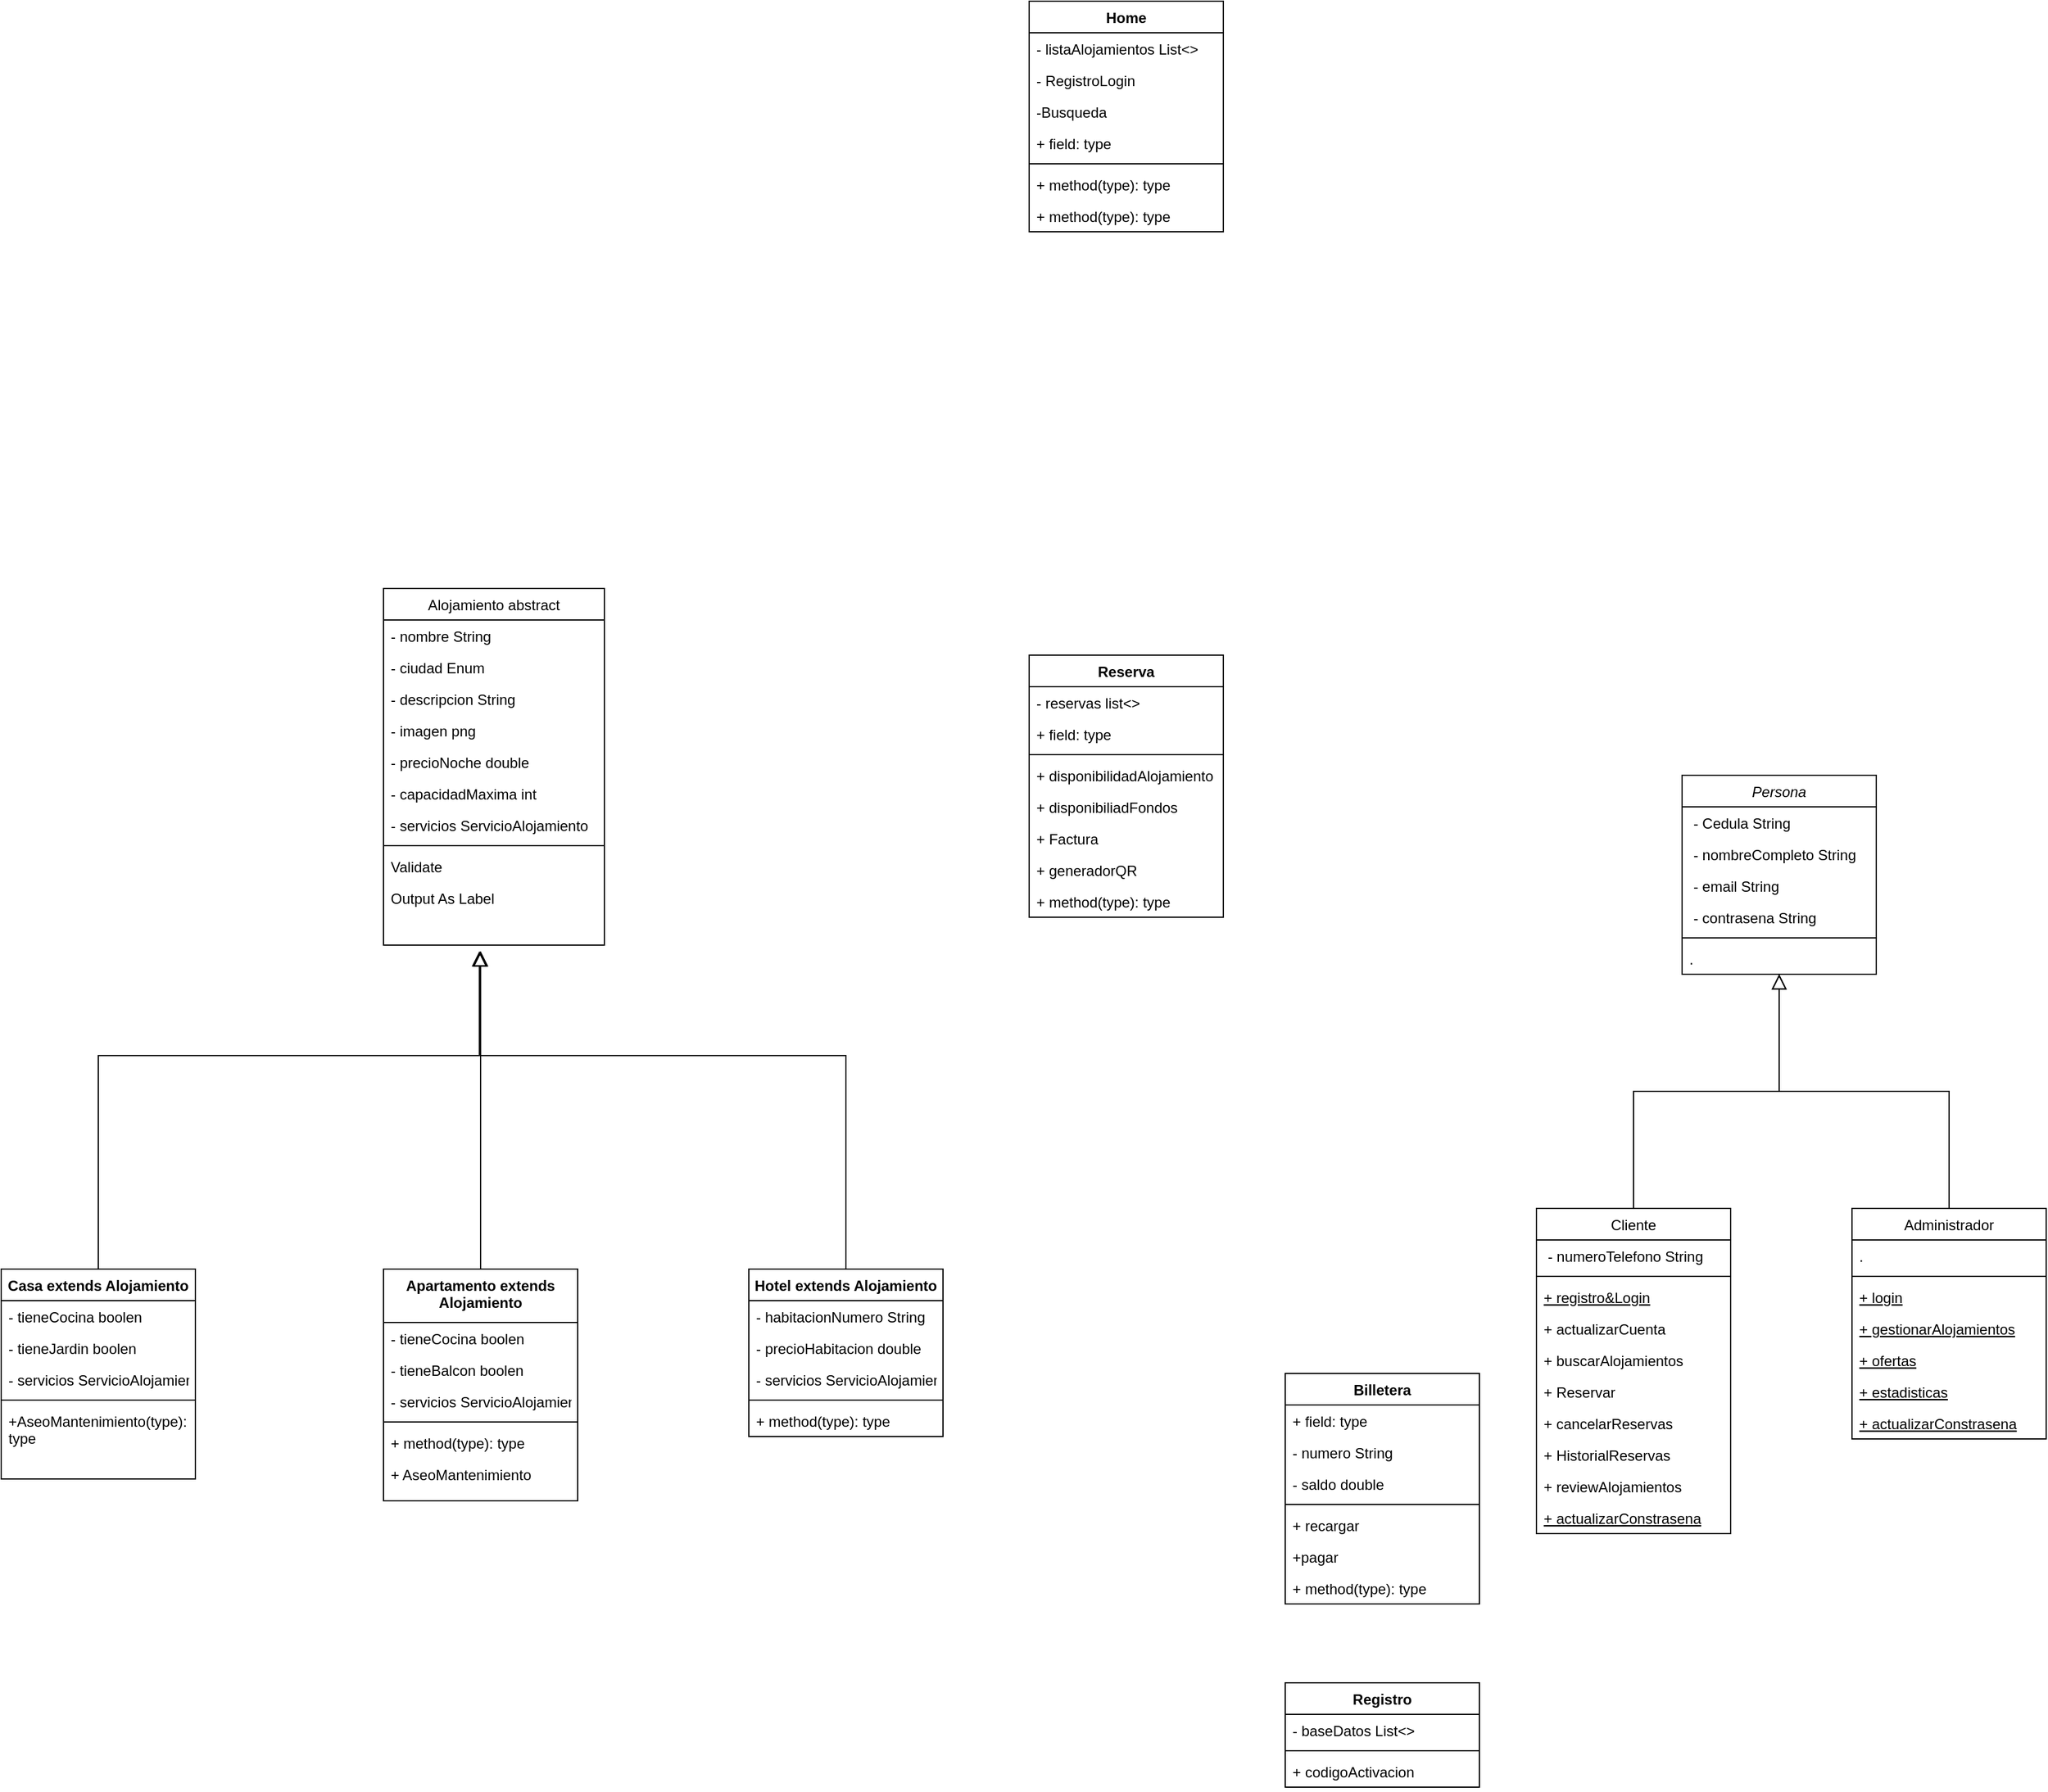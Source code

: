 <mxfile version="24.7.8">
  <diagram id="C5RBs43oDa-KdzZeNtuy" name="Page-1">
    <mxGraphModel dx="2135" dy="1322" grid="1" gridSize="11" guides="1" tooltips="1" connect="1" arrows="1" fold="1" page="0" pageScale="1.5" pageWidth="827" pageHeight="1169" math="0" shadow="0">
      <root>
        <mxCell id="WIyWlLk6GJQsqaUBKTNV-0" />
        <mxCell id="WIyWlLk6GJQsqaUBKTNV-1" parent="WIyWlLk6GJQsqaUBKTNV-0" />
        <mxCell id="zkfFHV4jXpPFQw0GAbJ--0" value="Persona" style="swimlane;fontStyle=2;align=center;verticalAlign=top;childLayout=stackLayout;horizontal=1;startSize=26;horizontalStack=0;resizeParent=1;resizeLast=0;collapsible=1;marginBottom=0;rounded=0;shadow=0;strokeWidth=1;" parent="WIyWlLk6GJQsqaUBKTNV-1" vertex="1">
          <mxGeometry x="461" y="253" width="160" height="164" as="geometry">
            <mxRectangle x="230" y="140" width="160" height="26" as="alternateBounds" />
          </mxGeometry>
        </mxCell>
        <mxCell id="PsDZZmwIJEo1qjCj8Rl1-19" value=" - Cedula String " style="text;align=left;verticalAlign=top;spacingLeft=4;spacingRight=4;overflow=hidden;rotatable=0;points=[[0,0.5],[1,0.5]];portConstraint=eastwest;" parent="zkfFHV4jXpPFQw0GAbJ--0" vertex="1">
          <mxGeometry y="26" width="160" height="26" as="geometry" />
        </mxCell>
        <mxCell id="PsDZZmwIJEo1qjCj8Rl1-20" value=" - nombreCompleto String " style="text;align=left;verticalAlign=top;spacingLeft=4;spacingRight=4;overflow=hidden;rotatable=0;points=[[0,0.5],[1,0.5]];portConstraint=eastwest;" parent="zkfFHV4jXpPFQw0GAbJ--0" vertex="1">
          <mxGeometry y="52" width="160" height="26" as="geometry" />
        </mxCell>
        <mxCell id="PsDZZmwIJEo1qjCj8Rl1-22" value=" - email String " style="text;align=left;verticalAlign=top;spacingLeft=4;spacingRight=4;overflow=hidden;rotatable=0;points=[[0,0.5],[1,0.5]];portConstraint=eastwest;" parent="zkfFHV4jXpPFQw0GAbJ--0" vertex="1">
          <mxGeometry y="78" width="160" height="26" as="geometry" />
        </mxCell>
        <mxCell id="PsDZZmwIJEo1qjCj8Rl1-23" value=" - contrasena String " style="text;align=left;verticalAlign=top;spacingLeft=4;spacingRight=4;overflow=hidden;rotatable=0;points=[[0,0.5],[1,0.5]];portConstraint=eastwest;" parent="zkfFHV4jXpPFQw0GAbJ--0" vertex="1">
          <mxGeometry y="104" width="160" height="26" as="geometry" />
        </mxCell>
        <mxCell id="zkfFHV4jXpPFQw0GAbJ--4" value="" style="line;html=1;strokeWidth=1;align=left;verticalAlign=middle;spacingTop=-1;spacingLeft=3;spacingRight=3;rotatable=0;labelPosition=right;points=[];portConstraint=eastwest;" parent="zkfFHV4jXpPFQw0GAbJ--0" vertex="1">
          <mxGeometry y="130" width="160" height="8" as="geometry" />
        </mxCell>
        <mxCell id="zkfFHV4jXpPFQw0GAbJ--5" value="." style="text;align=left;verticalAlign=top;spacingLeft=4;spacingRight=4;overflow=hidden;rotatable=0;points=[[0,0.5],[1,0.5]];portConstraint=eastwest;" parent="zkfFHV4jXpPFQw0GAbJ--0" vertex="1">
          <mxGeometry y="138" width="160" height="26" as="geometry" />
        </mxCell>
        <mxCell id="zkfFHV4jXpPFQw0GAbJ--6" value="Cliente" style="swimlane;fontStyle=0;align=center;verticalAlign=top;childLayout=stackLayout;horizontal=1;startSize=26;horizontalStack=0;resizeParent=1;resizeLast=0;collapsible=1;marginBottom=0;rounded=0;shadow=0;strokeWidth=1;" parent="WIyWlLk6GJQsqaUBKTNV-1" vertex="1">
          <mxGeometry x="341" y="610" width="160" height="268" as="geometry">
            <mxRectangle x="130" y="380" width="160" height="26" as="alternateBounds" />
          </mxGeometry>
        </mxCell>
        <mxCell id="PsDZZmwIJEo1qjCj8Rl1-1" value=" - numeroTelefono String " style="text;align=left;verticalAlign=top;spacingLeft=4;spacingRight=4;overflow=hidden;rotatable=0;points=[[0,0.5],[1,0.5]];portConstraint=eastwest;" parent="zkfFHV4jXpPFQw0GAbJ--6" vertex="1">
          <mxGeometry y="26" width="160" height="26" as="geometry" />
        </mxCell>
        <mxCell id="zkfFHV4jXpPFQw0GAbJ--9" value="" style="line;html=1;strokeWidth=1;align=left;verticalAlign=middle;spacingTop=-1;spacingLeft=3;spacingRight=3;rotatable=0;labelPosition=right;points=[];portConstraint=eastwest;" parent="zkfFHV4jXpPFQw0GAbJ--6" vertex="1">
          <mxGeometry y="52" width="160" height="8" as="geometry" />
        </mxCell>
        <mxCell id="zkfFHV4jXpPFQw0GAbJ--10" value="+ registro&amp;Login" style="text;align=left;verticalAlign=top;spacingLeft=4;spacingRight=4;overflow=hidden;rotatable=0;points=[[0,0.5],[1,0.5]];portConstraint=eastwest;fontStyle=4" parent="zkfFHV4jXpPFQw0GAbJ--6" vertex="1">
          <mxGeometry y="60" width="160" height="26" as="geometry" />
        </mxCell>
        <mxCell id="zkfFHV4jXpPFQw0GAbJ--11" value="+ actualizarCuenta" style="text;align=left;verticalAlign=top;spacingLeft=4;spacingRight=4;overflow=hidden;rotatable=0;points=[[0,0.5],[1,0.5]];portConstraint=eastwest;" parent="zkfFHV4jXpPFQw0GAbJ--6" vertex="1">
          <mxGeometry y="86" width="160" height="26" as="geometry" />
        </mxCell>
        <mxCell id="PsDZZmwIJEo1qjCj8Rl1-5" value="+ buscarAlojamientos" style="text;align=left;verticalAlign=top;spacingLeft=4;spacingRight=4;overflow=hidden;rotatable=0;points=[[0,0.5],[1,0.5]];portConstraint=eastwest;" parent="zkfFHV4jXpPFQw0GAbJ--6" vertex="1">
          <mxGeometry y="112" width="160" height="26" as="geometry" />
        </mxCell>
        <mxCell id="PsDZZmwIJEo1qjCj8Rl1-17" value="+ Reservar" style="text;align=left;verticalAlign=top;spacingLeft=4;spacingRight=4;overflow=hidden;rotatable=0;points=[[0,0.5],[1,0.5]];portConstraint=eastwest;" parent="zkfFHV4jXpPFQw0GAbJ--6" vertex="1">
          <mxGeometry y="138" width="160" height="26" as="geometry" />
        </mxCell>
        <mxCell id="PsDZZmwIJEo1qjCj8Rl1-4" value="+ cancelarReservas" style="text;align=left;verticalAlign=top;spacingLeft=4;spacingRight=4;overflow=hidden;rotatable=0;points=[[0,0.5],[1,0.5]];portConstraint=eastwest;" parent="zkfFHV4jXpPFQw0GAbJ--6" vertex="1">
          <mxGeometry y="164" width="160" height="26" as="geometry" />
        </mxCell>
        <mxCell id="PsDZZmwIJEo1qjCj8Rl1-18" value="+ HistorialReservas" style="text;align=left;verticalAlign=top;spacingLeft=4;spacingRight=4;overflow=hidden;rotatable=0;points=[[0,0.5],[1,0.5]];portConstraint=eastwest;" parent="zkfFHV4jXpPFQw0GAbJ--6" vertex="1">
          <mxGeometry y="190" width="160" height="26" as="geometry" />
        </mxCell>
        <mxCell id="PsDZZmwIJEo1qjCj8Rl1-94" value="+ reviewAlojamientos" style="text;align=left;verticalAlign=top;spacingLeft=4;spacingRight=4;overflow=hidden;rotatable=0;points=[[0,0.5],[1,0.5]];portConstraint=eastwest;" parent="zkfFHV4jXpPFQw0GAbJ--6" vertex="1">
          <mxGeometry y="216" width="160" height="26" as="geometry" />
        </mxCell>
        <mxCell id="PsDZZmwIJEo1qjCj8Rl1-95" value="+ actualizarConstrasena" style="text;align=left;verticalAlign=top;spacingLeft=4;spacingRight=4;overflow=hidden;rotatable=0;points=[[0,0.5],[1,0.5]];portConstraint=eastwest;fontStyle=4" parent="zkfFHV4jXpPFQw0GAbJ--6" vertex="1">
          <mxGeometry y="242" width="160" height="26" as="geometry" />
        </mxCell>
        <mxCell id="zkfFHV4jXpPFQw0GAbJ--12" value="" style="endArrow=block;endSize=10;endFill=0;shadow=0;strokeWidth=1;rounded=0;curved=0;edgeStyle=elbowEdgeStyle;elbow=vertical;" parent="WIyWlLk6GJQsqaUBKTNV-1" source="zkfFHV4jXpPFQw0GAbJ--6" target="zkfFHV4jXpPFQw0GAbJ--0" edge="1">
          <mxGeometry width="160" relative="1" as="geometry">
            <mxPoint x="531" y="213" as="sourcePoint" />
            <mxPoint x="531" y="213" as="targetPoint" />
          </mxGeometry>
        </mxCell>
        <mxCell id="zkfFHV4jXpPFQw0GAbJ--13" value="Administrador" style="swimlane;fontStyle=0;align=center;verticalAlign=top;childLayout=stackLayout;horizontal=1;startSize=26;horizontalStack=0;resizeParent=1;resizeLast=0;collapsible=1;marginBottom=0;rounded=0;shadow=0;strokeWidth=1;" parent="WIyWlLk6GJQsqaUBKTNV-1" vertex="1">
          <mxGeometry x="601" y="610" width="160" height="190" as="geometry">
            <mxRectangle x="340" y="380" width="170" height="26" as="alternateBounds" />
          </mxGeometry>
        </mxCell>
        <mxCell id="zkfFHV4jXpPFQw0GAbJ--14" value="." style="text;align=left;verticalAlign=top;spacingLeft=4;spacingRight=4;overflow=hidden;rotatable=0;points=[[0,0.5],[1,0.5]];portConstraint=eastwest;" parent="zkfFHV4jXpPFQw0GAbJ--13" vertex="1">
          <mxGeometry y="26" width="160" height="26" as="geometry" />
        </mxCell>
        <mxCell id="zkfFHV4jXpPFQw0GAbJ--15" value="" style="line;html=1;strokeWidth=1;align=left;verticalAlign=middle;spacingTop=-1;spacingLeft=3;spacingRight=3;rotatable=0;labelPosition=right;points=[];portConstraint=eastwest;" parent="zkfFHV4jXpPFQw0GAbJ--13" vertex="1">
          <mxGeometry y="52" width="160" height="8" as="geometry" />
        </mxCell>
        <mxCell id="PsDZZmwIJEo1qjCj8Rl1-24" value="+ login" style="text;align=left;verticalAlign=top;spacingLeft=4;spacingRight=4;overflow=hidden;rotatable=0;points=[[0,0.5],[1,0.5]];portConstraint=eastwest;fontStyle=4" parent="zkfFHV4jXpPFQw0GAbJ--13" vertex="1">
          <mxGeometry y="60" width="160" height="26" as="geometry" />
        </mxCell>
        <mxCell id="PsDZZmwIJEo1qjCj8Rl1-26" value="+ gestionarAlojamientos" style="text;align=left;verticalAlign=top;spacingLeft=4;spacingRight=4;overflow=hidden;rotatable=0;points=[[0,0.5],[1,0.5]];portConstraint=eastwest;fontStyle=4" parent="zkfFHV4jXpPFQw0GAbJ--13" vertex="1">
          <mxGeometry y="86" width="160" height="26" as="geometry" />
        </mxCell>
        <mxCell id="PsDZZmwIJEo1qjCj8Rl1-25" value="+ ofertas" style="text;align=left;verticalAlign=top;spacingLeft=4;spacingRight=4;overflow=hidden;rotatable=0;points=[[0,0.5],[1,0.5]];portConstraint=eastwest;fontStyle=4" parent="zkfFHV4jXpPFQw0GAbJ--13" vertex="1">
          <mxGeometry y="112" width="160" height="26" as="geometry" />
        </mxCell>
        <mxCell id="PsDZZmwIJEo1qjCj8Rl1-76" value="+ estadisticas" style="text;align=left;verticalAlign=top;spacingLeft=4;spacingRight=4;overflow=hidden;rotatable=0;points=[[0,0.5],[1,0.5]];portConstraint=eastwest;fontStyle=4" parent="zkfFHV4jXpPFQw0GAbJ--13" vertex="1">
          <mxGeometry y="138" width="160" height="26" as="geometry" />
        </mxCell>
        <mxCell id="PsDZZmwIJEo1qjCj8Rl1-85" value="+ actualizarConstrasena" style="text;align=left;verticalAlign=top;spacingLeft=4;spacingRight=4;overflow=hidden;rotatable=0;points=[[0,0.5],[1,0.5]];portConstraint=eastwest;fontStyle=4" parent="zkfFHV4jXpPFQw0GAbJ--13" vertex="1">
          <mxGeometry y="164" width="160" height="26" as="geometry" />
        </mxCell>
        <mxCell id="zkfFHV4jXpPFQw0GAbJ--16" value="" style="endArrow=block;endSize=10;endFill=0;shadow=0;strokeWidth=1;rounded=0;curved=0;edgeStyle=elbowEdgeStyle;elbow=vertical;" parent="WIyWlLk6GJQsqaUBKTNV-1" source="zkfFHV4jXpPFQw0GAbJ--13" target="zkfFHV4jXpPFQw0GAbJ--0" edge="1">
          <mxGeometry width="160" relative="1" as="geometry">
            <mxPoint x="541" y="383" as="sourcePoint" />
            <mxPoint x="641" y="281" as="targetPoint" />
          </mxGeometry>
        </mxCell>
        <mxCell id="zkfFHV4jXpPFQw0GAbJ--17" value="Alojamiento abstract" style="swimlane;fontStyle=0;align=center;verticalAlign=top;childLayout=stackLayout;horizontal=1;startSize=26;horizontalStack=0;resizeParent=1;resizeLast=0;collapsible=1;marginBottom=0;rounded=0;shadow=0;strokeWidth=1;" parent="WIyWlLk6GJQsqaUBKTNV-1" vertex="1">
          <mxGeometry x="-609" y="99" width="182" height="294" as="geometry">
            <mxRectangle x="550" y="140" width="160" height="26" as="alternateBounds" />
          </mxGeometry>
        </mxCell>
        <mxCell id="zkfFHV4jXpPFQw0GAbJ--18" value="- nombre String" style="text;align=left;verticalAlign=top;spacingLeft=4;spacingRight=4;overflow=hidden;rotatable=0;points=[[0,0.5],[1,0.5]];portConstraint=eastwest;" parent="zkfFHV4jXpPFQw0GAbJ--17" vertex="1">
          <mxGeometry y="26" width="182" height="26" as="geometry" />
        </mxCell>
        <mxCell id="zkfFHV4jXpPFQw0GAbJ--19" value="- ciudad Enum" style="text;align=left;verticalAlign=top;spacingLeft=4;spacingRight=4;overflow=hidden;rotatable=0;points=[[0,0.5],[1,0.5]];portConstraint=eastwest;rounded=0;shadow=0;html=0;" parent="zkfFHV4jXpPFQw0GAbJ--17" vertex="1">
          <mxGeometry y="52" width="182" height="26" as="geometry" />
        </mxCell>
        <mxCell id="zkfFHV4jXpPFQw0GAbJ--20" value="- descripcion String" style="text;align=left;verticalAlign=top;spacingLeft=4;spacingRight=4;overflow=hidden;rotatable=0;points=[[0,0.5],[1,0.5]];portConstraint=eastwest;rounded=0;shadow=0;html=0;" parent="zkfFHV4jXpPFQw0GAbJ--17" vertex="1">
          <mxGeometry y="78" width="182" height="26" as="geometry" />
        </mxCell>
        <mxCell id="zkfFHV4jXpPFQw0GAbJ--21" value="- imagen png" style="text;align=left;verticalAlign=top;spacingLeft=4;spacingRight=4;overflow=hidden;rotatable=0;points=[[0,0.5],[1,0.5]];portConstraint=eastwest;rounded=0;shadow=0;html=0;" parent="zkfFHV4jXpPFQw0GAbJ--17" vertex="1">
          <mxGeometry y="104" width="182" height="26" as="geometry" />
        </mxCell>
        <mxCell id="zkfFHV4jXpPFQw0GAbJ--22" value="- precioNoche double" style="text;align=left;verticalAlign=top;spacingLeft=4;spacingRight=4;overflow=hidden;rotatable=0;points=[[0,0.5],[1,0.5]];portConstraint=eastwest;rounded=0;shadow=0;html=0;" parent="zkfFHV4jXpPFQw0GAbJ--17" vertex="1">
          <mxGeometry y="130" width="182" height="26" as="geometry" />
        </mxCell>
        <mxCell id="PsDZZmwIJEo1qjCj8Rl1-31" value="- capacidadMaxima int" style="text;align=left;verticalAlign=top;spacingLeft=4;spacingRight=4;overflow=hidden;rotatable=0;points=[[0,0.5],[1,0.5]];portConstraint=eastwest;rounded=0;shadow=0;html=0;" parent="zkfFHV4jXpPFQw0GAbJ--17" vertex="1">
          <mxGeometry y="156" width="182" height="26" as="geometry" />
        </mxCell>
        <mxCell id="PsDZZmwIJEo1qjCj8Rl1-32" value="- servicios ServicioAlojamiento" style="text;align=left;verticalAlign=top;spacingLeft=4;spacingRight=4;overflow=hidden;rotatable=0;points=[[0,0.5],[1,0.5]];portConstraint=eastwest;rounded=0;shadow=0;html=0;" parent="zkfFHV4jXpPFQw0GAbJ--17" vertex="1">
          <mxGeometry y="182" width="182" height="26" as="geometry" />
        </mxCell>
        <mxCell id="zkfFHV4jXpPFQw0GAbJ--23" value="" style="line;html=1;strokeWidth=1;align=left;verticalAlign=middle;spacingTop=-1;spacingLeft=3;spacingRight=3;rotatable=0;labelPosition=right;points=[];portConstraint=eastwest;" parent="zkfFHV4jXpPFQw0GAbJ--17" vertex="1">
          <mxGeometry y="208" width="182" height="8" as="geometry" />
        </mxCell>
        <mxCell id="zkfFHV4jXpPFQw0GAbJ--24" value="Validate" style="text;align=left;verticalAlign=top;spacingLeft=4;spacingRight=4;overflow=hidden;rotatable=0;points=[[0,0.5],[1,0.5]];portConstraint=eastwest;" parent="zkfFHV4jXpPFQw0GAbJ--17" vertex="1">
          <mxGeometry y="216" width="182" height="26" as="geometry" />
        </mxCell>
        <mxCell id="zkfFHV4jXpPFQw0GAbJ--25" value="Output As Label" style="text;align=left;verticalAlign=top;spacingLeft=4;spacingRight=4;overflow=hidden;rotatable=0;points=[[0,0.5],[1,0.5]];portConstraint=eastwest;" parent="zkfFHV4jXpPFQw0GAbJ--17" vertex="1">
          <mxGeometry y="242" width="182" height="26" as="geometry" />
        </mxCell>
        <mxCell id="PsDZZmwIJEo1qjCj8Rl1-27" value="Casa extends Alojamiento" style="swimlane;fontStyle=1;align=center;verticalAlign=top;childLayout=stackLayout;horizontal=1;startSize=26;horizontalStack=0;resizeParent=1;resizeParentMax=0;resizeLast=0;collapsible=1;marginBottom=0;whiteSpace=wrap;html=1;" parent="WIyWlLk6GJQsqaUBKTNV-1" vertex="1">
          <mxGeometry x="-924" y="660" width="160" height="173" as="geometry" />
        </mxCell>
        <mxCell id="PsDZZmwIJEo1qjCj8Rl1-28" value="- tieneCocina boolen" style="text;strokeColor=none;fillColor=none;align=left;verticalAlign=top;spacingLeft=4;spacingRight=4;overflow=hidden;rotatable=0;points=[[0,0.5],[1,0.5]];portConstraint=eastwest;whiteSpace=wrap;html=1;" parent="PsDZZmwIJEo1qjCj8Rl1-27" vertex="1">
          <mxGeometry y="26" width="160" height="26" as="geometry" />
        </mxCell>
        <mxCell id="UXsV_xVxcRQqkeb1w6r8-0" value="- tieneJardin boolen" style="text;strokeColor=none;fillColor=none;align=left;verticalAlign=top;spacingLeft=4;spacingRight=4;overflow=hidden;rotatable=0;points=[[0,0.5],[1,0.5]];portConstraint=eastwest;whiteSpace=wrap;html=1;" vertex="1" parent="PsDZZmwIJEo1qjCj8Rl1-27">
          <mxGeometry y="52" width="160" height="26" as="geometry" />
        </mxCell>
        <mxCell id="UXsV_xVxcRQqkeb1w6r8-1" value="- servicios ServicioAlojamiento" style="text;align=left;verticalAlign=top;spacingLeft=4;spacingRight=4;overflow=hidden;rotatable=0;points=[[0,0.5],[1,0.5]];portConstraint=eastwest;rounded=0;shadow=0;html=0;" vertex="1" parent="PsDZZmwIJEo1qjCj8Rl1-27">
          <mxGeometry y="78" width="160" height="26" as="geometry" />
        </mxCell>
        <mxCell id="PsDZZmwIJEo1qjCj8Rl1-29" value="" style="line;strokeWidth=1;fillColor=none;align=left;verticalAlign=middle;spacingTop=-1;spacingLeft=3;spacingRight=3;rotatable=0;labelPosition=right;points=[];portConstraint=eastwest;strokeColor=inherit;" parent="PsDZZmwIJEo1qjCj8Rl1-27" vertex="1">
          <mxGeometry y="104" width="160" height="8" as="geometry" />
        </mxCell>
        <mxCell id="PsDZZmwIJEo1qjCj8Rl1-30" value="+AseoMantenimiento(type): type" style="text;strokeColor=none;fillColor=none;align=left;verticalAlign=top;spacingLeft=4;spacingRight=4;overflow=hidden;rotatable=0;points=[[0,0.5],[1,0.5]];portConstraint=eastwest;whiteSpace=wrap;html=1;" parent="PsDZZmwIJEo1qjCj8Rl1-27" vertex="1">
          <mxGeometry y="112" width="160" height="61" as="geometry" />
        </mxCell>
        <mxCell id="PsDZZmwIJEo1qjCj8Rl1-33" value="Apartamento extends Alojamiento" style="swimlane;fontStyle=1;align=center;verticalAlign=top;childLayout=stackLayout;horizontal=1;startSize=44;horizontalStack=0;resizeParent=1;resizeParentMax=0;resizeLast=0;collapsible=1;marginBottom=0;whiteSpace=wrap;html=1;" parent="WIyWlLk6GJQsqaUBKTNV-1" vertex="1">
          <mxGeometry x="-609" y="660" width="160" height="191" as="geometry" />
        </mxCell>
        <mxCell id="UXsV_xVxcRQqkeb1w6r8-5" value="- tieneCocina boolen" style="text;strokeColor=none;fillColor=none;align=left;verticalAlign=top;spacingLeft=4;spacingRight=4;overflow=hidden;rotatable=0;points=[[0,0.5],[1,0.5]];portConstraint=eastwest;whiteSpace=wrap;html=1;" vertex="1" parent="PsDZZmwIJEo1qjCj8Rl1-33">
          <mxGeometry y="44" width="160" height="26" as="geometry" />
        </mxCell>
        <mxCell id="UXsV_xVxcRQqkeb1w6r8-6" value="- tieneBalcon boolen" style="text;strokeColor=none;fillColor=none;align=left;verticalAlign=top;spacingLeft=4;spacingRight=4;overflow=hidden;rotatable=0;points=[[0,0.5],[1,0.5]];portConstraint=eastwest;whiteSpace=wrap;html=1;" vertex="1" parent="PsDZZmwIJEo1qjCj8Rl1-33">
          <mxGeometry y="70" width="160" height="26" as="geometry" />
        </mxCell>
        <mxCell id="UXsV_xVxcRQqkeb1w6r8-2" value="- servicios ServicioAlojamiento" style="text;align=left;verticalAlign=top;spacingLeft=4;spacingRight=4;overflow=hidden;rotatable=0;points=[[0,0.5],[1,0.5]];portConstraint=eastwest;rounded=0;shadow=0;html=0;" vertex="1" parent="PsDZZmwIJEo1qjCj8Rl1-33">
          <mxGeometry y="96" width="160" height="26" as="geometry" />
        </mxCell>
        <mxCell id="PsDZZmwIJEo1qjCj8Rl1-35" value="" style="line;strokeWidth=1;fillColor=none;align=left;verticalAlign=middle;spacingTop=-1;spacingLeft=3;spacingRight=3;rotatable=0;labelPosition=right;points=[];portConstraint=eastwest;strokeColor=inherit;" parent="PsDZZmwIJEo1qjCj8Rl1-33" vertex="1">
          <mxGeometry y="122" width="160" height="8" as="geometry" />
        </mxCell>
        <mxCell id="PsDZZmwIJEo1qjCj8Rl1-36" value="+ method(type): type" style="text;strokeColor=none;fillColor=none;align=left;verticalAlign=top;spacingLeft=4;spacingRight=4;overflow=hidden;rotatable=0;points=[[0,0.5],[1,0.5]];portConstraint=eastwest;whiteSpace=wrap;html=1;" parent="PsDZZmwIJEo1qjCj8Rl1-33" vertex="1">
          <mxGeometry y="130" width="160" height="26" as="geometry" />
        </mxCell>
        <mxCell id="PsDZZmwIJEo1qjCj8Rl1-71" value="+ AseoMantenimiento" style="text;strokeColor=none;fillColor=none;align=left;verticalAlign=top;spacingLeft=4;spacingRight=4;overflow=hidden;rotatable=0;points=[[0,0.5],[1,0.5]];portConstraint=eastwest;whiteSpace=wrap;html=1;" parent="PsDZZmwIJEo1qjCj8Rl1-33" vertex="1">
          <mxGeometry y="156" width="160" height="35" as="geometry" />
        </mxCell>
        <mxCell id="PsDZZmwIJEo1qjCj8Rl1-37" value="Hotel extends Alojamiento" style="swimlane;fontStyle=1;align=center;verticalAlign=top;childLayout=stackLayout;horizontal=1;startSize=26;horizontalStack=0;resizeParent=1;resizeParentMax=0;resizeLast=0;collapsible=1;marginBottom=0;whiteSpace=wrap;html=1;" parent="WIyWlLk6GJQsqaUBKTNV-1" vertex="1">
          <mxGeometry x="-308" y="660" width="160" height="138" as="geometry" />
        </mxCell>
        <mxCell id="PsDZZmwIJEo1qjCj8Rl1-34" value="-&amp;nbsp;habitacionNumero String" style="text;strokeColor=none;fillColor=none;align=left;verticalAlign=top;spacingLeft=4;spacingRight=4;overflow=hidden;rotatable=0;points=[[0,0.5],[1,0.5]];portConstraint=eastwest;whiteSpace=wrap;html=1;" parent="PsDZZmwIJEo1qjCj8Rl1-37" vertex="1">
          <mxGeometry y="26" width="160" height="26" as="geometry" />
        </mxCell>
        <mxCell id="UXsV_xVxcRQqkeb1w6r8-3" value="- precioHabitacion double" style="text;strokeColor=none;fillColor=none;align=left;verticalAlign=top;spacingLeft=4;spacingRight=4;overflow=hidden;rotatable=0;points=[[0,0.5],[1,0.5]];portConstraint=eastwest;whiteSpace=wrap;html=1;" vertex="1" parent="PsDZZmwIJEo1qjCj8Rl1-37">
          <mxGeometry y="52" width="160" height="26" as="geometry" />
        </mxCell>
        <mxCell id="UXsV_xVxcRQqkeb1w6r8-4" value="- servicios ServicioAlojamiento" style="text;align=left;verticalAlign=top;spacingLeft=4;spacingRight=4;overflow=hidden;rotatable=0;points=[[0,0.5],[1,0.5]];portConstraint=eastwest;rounded=0;shadow=0;html=0;" vertex="1" parent="PsDZZmwIJEo1qjCj8Rl1-37">
          <mxGeometry y="78" width="160" height="26" as="geometry" />
        </mxCell>
        <mxCell id="PsDZZmwIJEo1qjCj8Rl1-39" value="" style="line;strokeWidth=1;fillColor=none;align=left;verticalAlign=middle;spacingTop=-1;spacingLeft=3;spacingRight=3;rotatable=0;labelPosition=right;points=[];portConstraint=eastwest;strokeColor=inherit;" parent="PsDZZmwIJEo1qjCj8Rl1-37" vertex="1">
          <mxGeometry y="104" width="160" height="8" as="geometry" />
        </mxCell>
        <mxCell id="PsDZZmwIJEo1qjCj8Rl1-40" value="+ method(type): type" style="text;strokeColor=none;fillColor=none;align=left;verticalAlign=top;spacingLeft=4;spacingRight=4;overflow=hidden;rotatable=0;points=[[0,0.5],[1,0.5]];portConstraint=eastwest;whiteSpace=wrap;html=1;" parent="PsDZZmwIJEo1qjCj8Rl1-37" vertex="1">
          <mxGeometry y="112" width="160" height="26" as="geometry" />
        </mxCell>
        <mxCell id="PsDZZmwIJEo1qjCj8Rl1-63" value="" style="endArrow=block;endSize=10;endFill=0;shadow=0;strokeWidth=1;rounded=0;curved=0;edgeStyle=elbowEdgeStyle;elbow=vertical;exitX=0.5;exitY=0;exitDx=0;exitDy=0;" parent="WIyWlLk6GJQsqaUBKTNV-1" source="PsDZZmwIJEo1qjCj8Rl1-27" edge="1">
          <mxGeometry width="160" relative="1" as="geometry">
            <mxPoint x="-759" y="610" as="sourcePoint" />
            <mxPoint x="-529" y="398" as="targetPoint" />
            <Array as="points">
              <mxPoint x="-638" y="484" />
            </Array>
          </mxGeometry>
        </mxCell>
        <mxCell id="PsDZZmwIJEo1qjCj8Rl1-65" value="" style="endArrow=block;endSize=10;endFill=0;shadow=0;strokeWidth=1;rounded=0;curved=0;edgeStyle=elbowEdgeStyle;elbow=vertical;exitX=0.5;exitY=0;exitDx=0;exitDy=0;" parent="WIyWlLk6GJQsqaUBKTNV-1" source="PsDZZmwIJEo1qjCj8Rl1-37" edge="1">
          <mxGeometry width="160" relative="1" as="geometry">
            <mxPoint x="-264" y="616" as="sourcePoint" />
            <mxPoint x="-529" y="398" as="targetPoint" />
            <Array as="points">
              <mxPoint x="-385" y="484" />
            </Array>
          </mxGeometry>
        </mxCell>
        <mxCell id="PsDZZmwIJEo1qjCj8Rl1-70" value="" style="endArrow=block;endSize=10;endFill=0;shadow=0;strokeWidth=1;rounded=0;curved=0;edgeStyle=elbowEdgeStyle;elbow=vertical;exitX=0.5;exitY=0;exitDx=0;exitDy=0;" parent="WIyWlLk6GJQsqaUBKTNV-1" source="PsDZZmwIJEo1qjCj8Rl1-33" edge="1">
          <mxGeometry width="160" relative="1" as="geometry">
            <mxPoint x="-529" y="610" as="sourcePoint" />
            <mxPoint x="-530" y="398" as="targetPoint" />
            <Array as="points">
              <mxPoint x="-639" y="484" />
            </Array>
          </mxGeometry>
        </mxCell>
        <mxCell id="PsDZZmwIJEo1qjCj8Rl1-88" value="Billetera" style="swimlane;fontStyle=1;align=center;verticalAlign=top;childLayout=stackLayout;horizontal=1;startSize=26;horizontalStack=0;resizeParent=1;resizeParentMax=0;resizeLast=0;collapsible=1;marginBottom=0;whiteSpace=wrap;html=1;" parent="WIyWlLk6GJQsqaUBKTNV-1" vertex="1">
          <mxGeometry x="134" y="746" width="160" height="190" as="geometry" />
        </mxCell>
        <mxCell id="PsDZZmwIJEo1qjCj8Rl1-89" value="+ field: type" style="text;strokeColor=none;fillColor=none;align=left;verticalAlign=top;spacingLeft=4;spacingRight=4;overflow=hidden;rotatable=0;points=[[0,0.5],[1,0.5]];portConstraint=eastwest;whiteSpace=wrap;html=1;" parent="PsDZZmwIJEo1qjCj8Rl1-88" vertex="1">
          <mxGeometry y="26" width="160" height="26" as="geometry" />
        </mxCell>
        <mxCell id="PsDZZmwIJEo1qjCj8Rl1-74" value="- numero String" style="text;strokeColor=none;fillColor=none;align=left;verticalAlign=top;spacingLeft=4;spacingRight=4;overflow=hidden;rotatable=0;points=[[0,0.5],[1,0.5]];portConstraint=eastwest;whiteSpace=wrap;html=1;" parent="PsDZZmwIJEo1qjCj8Rl1-88" vertex="1">
          <mxGeometry y="52" width="160" height="26" as="geometry" />
        </mxCell>
        <mxCell id="PsDZZmwIJEo1qjCj8Rl1-87" value="- saldo double" style="text;strokeColor=none;fillColor=none;align=left;verticalAlign=top;spacingLeft=4;spacingRight=4;overflow=hidden;rotatable=0;points=[[0,0.5],[1,0.5]];portConstraint=eastwest;whiteSpace=wrap;html=1;" parent="PsDZZmwIJEo1qjCj8Rl1-88" vertex="1">
          <mxGeometry y="78" width="160" height="26" as="geometry" />
        </mxCell>
        <mxCell id="PsDZZmwIJEo1qjCj8Rl1-90" value="" style="line;strokeWidth=1;fillColor=none;align=left;verticalAlign=middle;spacingTop=-1;spacingLeft=3;spacingRight=3;rotatable=0;labelPosition=right;points=[];portConstraint=eastwest;strokeColor=inherit;" parent="PsDZZmwIJEo1qjCj8Rl1-88" vertex="1">
          <mxGeometry y="104" width="160" height="8" as="geometry" />
        </mxCell>
        <mxCell id="PsDZZmwIJEo1qjCj8Rl1-92" value="+ recargar" style="text;strokeColor=none;fillColor=none;align=left;verticalAlign=top;spacingLeft=4;spacingRight=4;overflow=hidden;rotatable=0;points=[[0,0.5],[1,0.5]];portConstraint=eastwest;whiteSpace=wrap;html=1;" parent="PsDZZmwIJEo1qjCj8Rl1-88" vertex="1">
          <mxGeometry y="112" width="160" height="26" as="geometry" />
        </mxCell>
        <mxCell id="PsDZZmwIJEo1qjCj8Rl1-93" value="+pagar" style="text;strokeColor=none;fillColor=none;align=left;verticalAlign=top;spacingLeft=4;spacingRight=4;overflow=hidden;rotatable=0;points=[[0,0.5],[1,0.5]];portConstraint=eastwest;whiteSpace=wrap;html=1;" parent="PsDZZmwIJEo1qjCj8Rl1-88" vertex="1">
          <mxGeometry y="138" width="160" height="26" as="geometry" />
        </mxCell>
        <mxCell id="PsDZZmwIJEo1qjCj8Rl1-91" value="+ method(type): type" style="text;strokeColor=none;fillColor=none;align=left;verticalAlign=top;spacingLeft=4;spacingRight=4;overflow=hidden;rotatable=0;points=[[0,0.5],[1,0.5]];portConstraint=eastwest;whiteSpace=wrap;html=1;" parent="PsDZZmwIJEo1qjCj8Rl1-88" vertex="1">
          <mxGeometry y="164" width="160" height="26" as="geometry" />
        </mxCell>
        <mxCell id="PsDZZmwIJEo1qjCj8Rl1-96" value="Registro" style="swimlane;fontStyle=1;align=center;verticalAlign=top;childLayout=stackLayout;horizontal=1;startSize=26;horizontalStack=0;resizeParent=1;resizeParentMax=0;resizeLast=0;collapsible=1;marginBottom=0;whiteSpace=wrap;html=1;" parent="WIyWlLk6GJQsqaUBKTNV-1" vertex="1">
          <mxGeometry x="134" y="1001" width="160" height="86" as="geometry" />
        </mxCell>
        <mxCell id="PsDZZmwIJEo1qjCj8Rl1-97" value="- baseDatos List&amp;lt;&amp;gt;" style="text;strokeColor=none;fillColor=none;align=left;verticalAlign=top;spacingLeft=4;spacingRight=4;overflow=hidden;rotatable=0;points=[[0,0.5],[1,0.5]];portConstraint=eastwest;whiteSpace=wrap;html=1;" parent="PsDZZmwIJEo1qjCj8Rl1-96" vertex="1">
          <mxGeometry y="26" width="160" height="26" as="geometry" />
        </mxCell>
        <mxCell id="PsDZZmwIJEo1qjCj8Rl1-98" value="" style="line;strokeWidth=1;fillColor=none;align=left;verticalAlign=middle;spacingTop=-1;spacingLeft=3;spacingRight=3;rotatable=0;labelPosition=right;points=[];portConstraint=eastwest;strokeColor=inherit;" parent="PsDZZmwIJEo1qjCj8Rl1-96" vertex="1">
          <mxGeometry y="52" width="160" height="8" as="geometry" />
        </mxCell>
        <mxCell id="PsDZZmwIJEo1qjCj8Rl1-99" value="+ codigoActivacion" style="text;strokeColor=none;fillColor=none;align=left;verticalAlign=top;spacingLeft=4;spacingRight=4;overflow=hidden;rotatable=0;points=[[0,0.5],[1,0.5]];portConstraint=eastwest;whiteSpace=wrap;html=1;" parent="PsDZZmwIJEo1qjCj8Rl1-96" vertex="1">
          <mxGeometry y="60" width="160" height="26" as="geometry" />
        </mxCell>
        <mxCell id="PsDZZmwIJEo1qjCj8Rl1-100" value="Home" style="swimlane;fontStyle=1;align=center;verticalAlign=top;childLayout=stackLayout;horizontal=1;startSize=26;horizontalStack=0;resizeParent=1;resizeParentMax=0;resizeLast=0;collapsible=1;marginBottom=0;whiteSpace=wrap;html=1;" parent="WIyWlLk6GJQsqaUBKTNV-1" vertex="1">
          <mxGeometry x="-77" y="-385" width="160" height="190" as="geometry" />
        </mxCell>
        <mxCell id="PsDZZmwIJEo1qjCj8Rl1-101" value="- listaAlojamientos List&amp;lt;&amp;gt;" style="text;strokeColor=none;fillColor=none;align=left;verticalAlign=top;spacingLeft=4;spacingRight=4;overflow=hidden;rotatable=0;points=[[0,0.5],[1,0.5]];portConstraint=eastwest;whiteSpace=wrap;html=1;" parent="PsDZZmwIJEo1qjCj8Rl1-100" vertex="1">
          <mxGeometry y="26" width="160" height="26" as="geometry" />
        </mxCell>
        <mxCell id="PsDZZmwIJEo1qjCj8Rl1-106" value="- RegistroLogin" style="text;strokeColor=none;fillColor=none;align=left;verticalAlign=top;spacingLeft=4;spacingRight=4;overflow=hidden;rotatable=0;points=[[0,0.5],[1,0.5]];portConstraint=eastwest;whiteSpace=wrap;html=1;" parent="PsDZZmwIJEo1qjCj8Rl1-100" vertex="1">
          <mxGeometry y="52" width="160" height="26" as="geometry" />
        </mxCell>
        <mxCell id="PsDZZmwIJEo1qjCj8Rl1-107" value="-Busqueda" style="text;strokeColor=none;fillColor=none;align=left;verticalAlign=top;spacingLeft=4;spacingRight=4;overflow=hidden;rotatable=0;points=[[0,0.5],[1,0.5]];portConstraint=eastwest;whiteSpace=wrap;html=1;" parent="PsDZZmwIJEo1qjCj8Rl1-100" vertex="1">
          <mxGeometry y="78" width="160" height="26" as="geometry" />
        </mxCell>
        <mxCell id="PsDZZmwIJEo1qjCj8Rl1-104" value="+ field: type" style="text;strokeColor=none;fillColor=none;align=left;verticalAlign=top;spacingLeft=4;spacingRight=4;overflow=hidden;rotatable=0;points=[[0,0.5],[1,0.5]];portConstraint=eastwest;whiteSpace=wrap;html=1;" parent="PsDZZmwIJEo1qjCj8Rl1-100" vertex="1">
          <mxGeometry y="104" width="160" height="26" as="geometry" />
        </mxCell>
        <mxCell id="PsDZZmwIJEo1qjCj8Rl1-102" value="" style="line;strokeWidth=1;fillColor=none;align=left;verticalAlign=middle;spacingTop=-1;spacingLeft=3;spacingRight=3;rotatable=0;labelPosition=right;points=[];portConstraint=eastwest;strokeColor=inherit;" parent="PsDZZmwIJEo1qjCj8Rl1-100" vertex="1">
          <mxGeometry y="130" width="160" height="8" as="geometry" />
        </mxCell>
        <mxCell id="PsDZZmwIJEo1qjCj8Rl1-105" value="+ method(type): type" style="text;strokeColor=none;fillColor=none;align=left;verticalAlign=top;spacingLeft=4;spacingRight=4;overflow=hidden;rotatable=0;points=[[0,0.5],[1,0.5]];portConstraint=eastwest;whiteSpace=wrap;html=1;" parent="PsDZZmwIJEo1qjCj8Rl1-100" vertex="1">
          <mxGeometry y="138" width="160" height="26" as="geometry" />
        </mxCell>
        <mxCell id="PsDZZmwIJEo1qjCj8Rl1-103" value="+ method(type): type" style="text;strokeColor=none;fillColor=none;align=left;verticalAlign=top;spacingLeft=4;spacingRight=4;overflow=hidden;rotatable=0;points=[[0,0.5],[1,0.5]];portConstraint=eastwest;whiteSpace=wrap;html=1;" parent="PsDZZmwIJEo1qjCj8Rl1-100" vertex="1">
          <mxGeometry y="164" width="160" height="26" as="geometry" />
        </mxCell>
        <mxCell id="PsDZZmwIJEo1qjCj8Rl1-108" value="Reserva" style="swimlane;fontStyle=1;align=center;verticalAlign=top;childLayout=stackLayout;horizontal=1;startSize=26;horizontalStack=0;resizeParent=1;resizeParentMax=0;resizeLast=0;collapsible=1;marginBottom=0;whiteSpace=wrap;html=1;" parent="WIyWlLk6GJQsqaUBKTNV-1" vertex="1">
          <mxGeometry x="-77" y="154" width="160" height="216" as="geometry" />
        </mxCell>
        <mxCell id="PsDZZmwIJEo1qjCj8Rl1-115" value="- reservas list&amp;lt;&amp;gt;" style="text;strokeColor=none;fillColor=none;align=left;verticalAlign=top;spacingLeft=4;spacingRight=4;overflow=hidden;rotatable=0;points=[[0,0.5],[1,0.5]];portConstraint=eastwest;whiteSpace=wrap;html=1;" parent="PsDZZmwIJEo1qjCj8Rl1-108" vertex="1">
          <mxGeometry y="26" width="160" height="26" as="geometry" />
        </mxCell>
        <mxCell id="PsDZZmwIJEo1qjCj8Rl1-109" value="+ field: type" style="text;strokeColor=none;fillColor=none;align=left;verticalAlign=top;spacingLeft=4;spacingRight=4;overflow=hidden;rotatable=0;points=[[0,0.5],[1,0.5]];portConstraint=eastwest;whiteSpace=wrap;html=1;" parent="PsDZZmwIJEo1qjCj8Rl1-108" vertex="1">
          <mxGeometry y="52" width="160" height="26" as="geometry" />
        </mxCell>
        <mxCell id="PsDZZmwIJEo1qjCj8Rl1-110" value="" style="line;strokeWidth=1;fillColor=none;align=left;verticalAlign=middle;spacingTop=-1;spacingLeft=3;spacingRight=3;rotatable=0;labelPosition=right;points=[];portConstraint=eastwest;strokeColor=inherit;" parent="PsDZZmwIJEo1qjCj8Rl1-108" vertex="1">
          <mxGeometry y="78" width="160" height="8" as="geometry" />
        </mxCell>
        <mxCell id="PsDZZmwIJEo1qjCj8Rl1-111" value="+ disponibilidadAlojamiento" style="text;strokeColor=none;fillColor=none;align=left;verticalAlign=top;spacingLeft=4;spacingRight=4;overflow=hidden;rotatable=0;points=[[0,0.5],[1,0.5]];portConstraint=eastwest;whiteSpace=wrap;html=1;" parent="PsDZZmwIJEo1qjCj8Rl1-108" vertex="1">
          <mxGeometry y="86" width="160" height="26" as="geometry" />
        </mxCell>
        <mxCell id="PsDZZmwIJEo1qjCj8Rl1-114" value="+ disponibiliadFondos" style="text;strokeColor=none;fillColor=none;align=left;verticalAlign=top;spacingLeft=4;spacingRight=4;overflow=hidden;rotatable=0;points=[[0,0.5],[1,0.5]];portConstraint=eastwest;whiteSpace=wrap;html=1;" parent="PsDZZmwIJEo1qjCj8Rl1-108" vertex="1">
          <mxGeometry y="112" width="160" height="26" as="geometry" />
        </mxCell>
        <mxCell id="PsDZZmwIJEo1qjCj8Rl1-116" value="+ Factura" style="text;strokeColor=none;fillColor=none;align=left;verticalAlign=top;spacingLeft=4;spacingRight=4;overflow=hidden;rotatable=0;points=[[0,0.5],[1,0.5]];portConstraint=eastwest;whiteSpace=wrap;html=1;" parent="PsDZZmwIJEo1qjCj8Rl1-108" vertex="1">
          <mxGeometry y="138" width="160" height="26" as="geometry" />
        </mxCell>
        <mxCell id="PsDZZmwIJEo1qjCj8Rl1-113" value="+ generadorQR" style="text;strokeColor=none;fillColor=none;align=left;verticalAlign=top;spacingLeft=4;spacingRight=4;overflow=hidden;rotatable=0;points=[[0,0.5],[1,0.5]];portConstraint=eastwest;whiteSpace=wrap;html=1;" parent="PsDZZmwIJEo1qjCj8Rl1-108" vertex="1">
          <mxGeometry y="164" width="160" height="26" as="geometry" />
        </mxCell>
        <mxCell id="PsDZZmwIJEo1qjCj8Rl1-112" value="+ method(type): type" style="text;strokeColor=none;fillColor=none;align=left;verticalAlign=top;spacingLeft=4;spacingRight=4;overflow=hidden;rotatable=0;points=[[0,0.5],[1,0.5]];portConstraint=eastwest;whiteSpace=wrap;html=1;" parent="PsDZZmwIJEo1qjCj8Rl1-108" vertex="1">
          <mxGeometry y="190" width="160" height="26" as="geometry" />
        </mxCell>
      </root>
    </mxGraphModel>
  </diagram>
</mxfile>
